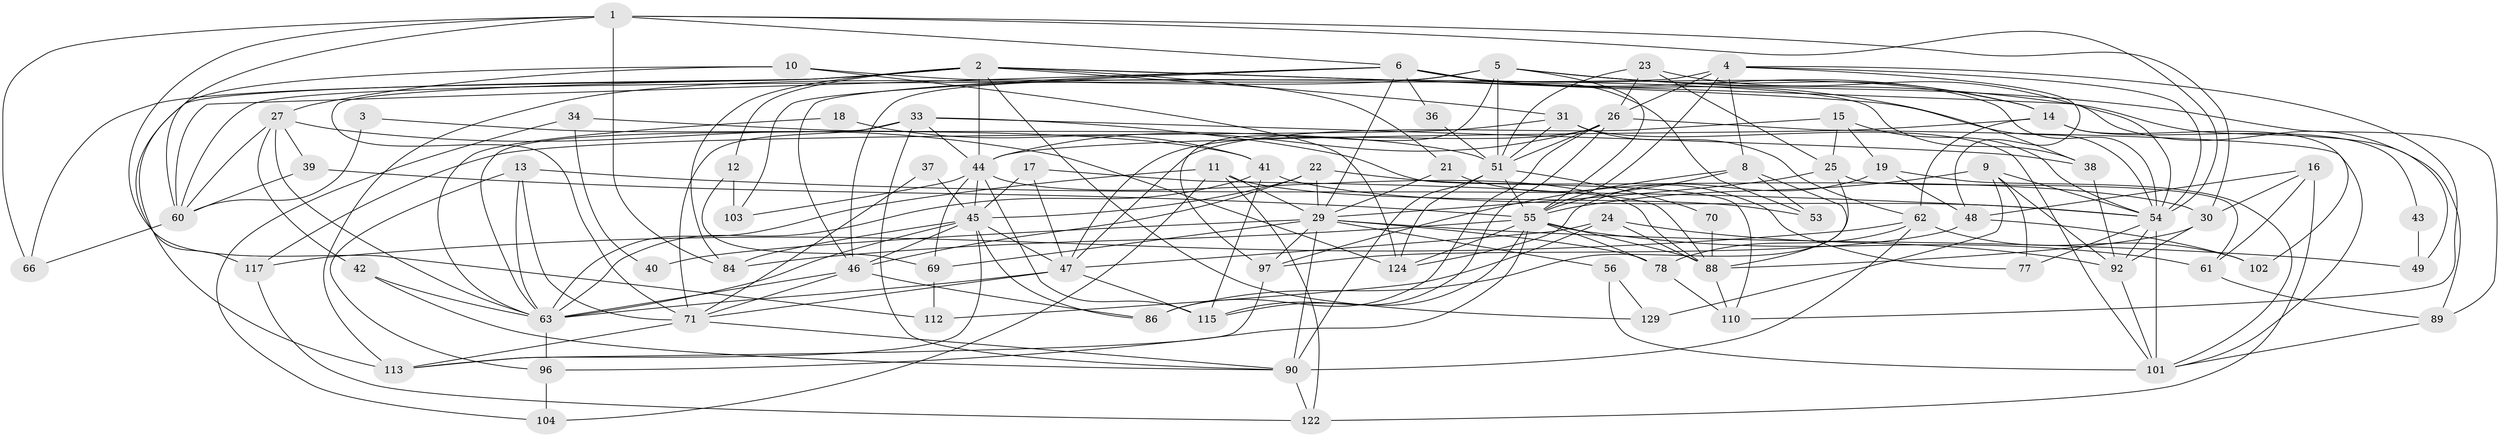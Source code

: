 // original degree distribution, {4: 0.26515151515151514, 3: 0.30303030303030304, 2: 0.10606060606060606, 8: 0.007575757575757576, 5: 0.17424242424242425, 7: 0.022727272727272728, 6: 0.12121212121212122}
// Generated by graph-tools (version 1.1) at 2025/18/03/04/25 18:18:51]
// undirected, 79 vertices, 204 edges
graph export_dot {
graph [start="1"]
  node [color=gray90,style=filled];
  1 [super="+75"];
  2 [super="+57"];
  3;
  4 [super="+20"];
  5 [super="+7+35"];
  6 [super="+32"];
  8 [super="+105"];
  9 [super="+52"];
  10 [super="+108"];
  11 [super="+79"];
  12;
  13;
  14 [super="+127"];
  15;
  16 [super="+83"];
  17;
  18;
  19 [super="+85"];
  21;
  22 [super="+132"];
  23;
  24;
  25 [super="+58"];
  26 [super="+28"];
  27 [super="+67"];
  29 [super="+50"];
  30;
  31;
  33 [super="+72"];
  34;
  36;
  37;
  38 [super="+76"];
  39;
  40;
  41 [super="+125"];
  42;
  43;
  44 [super="+80+107"];
  45 [super="+91"];
  46;
  47 [super="+73+68"];
  48;
  49;
  51 [super="+82+87"];
  53;
  54 [super="+100+93"];
  55 [super="+65+59+109"];
  56;
  60;
  61;
  62 [super="+99"];
  63 [super="+74"];
  66;
  69 [super="+94"];
  70;
  71 [super="+126"];
  77;
  78;
  84 [super="+130"];
  86;
  88 [super="+95"];
  89;
  90 [super="+114"];
  92;
  96;
  97;
  101 [super="+120"];
  102;
  103;
  104;
  110;
  112;
  113;
  115;
  117;
  122;
  124;
  129;
  1 -- 66;
  1 -- 112;
  1 -- 84;
  1 -- 54;
  1 -- 60;
  1 -- 30;
  1 -- 6;
  2 -- 44;
  2 -- 129;
  2 -- 66;
  2 -- 12;
  2 -- 113;
  2 -- 84;
  2 -- 21;
  2 -- 89;
  2 -- 31;
  2 -- 54;
  2 -- 71;
  3 -- 60;
  3 -- 41;
  4 -- 110;
  4 -- 8;
  4 -- 26 [weight=2];
  4 -- 48;
  4 -- 54;
  4 -- 55;
  4 -- 60;
  5 -- 51;
  5 -- 14;
  5 -- 46;
  5 -- 89;
  5 -- 113 [weight=2];
  5 -- 97;
  5 -- 49;
  5 -- 55;
  6 -- 103;
  6 -- 60;
  6 -- 14;
  6 -- 36;
  6 -- 46;
  6 -- 53;
  6 -- 54;
  6 -- 38;
  6 -- 29;
  8 -- 88;
  8 -- 97;
  8 -- 53;
  8 -- 55;
  9 -- 55;
  9 -- 129;
  9 -- 92;
  9 -- 77;
  9 -- 54;
  10 -- 27;
  10 -- 124;
  10 -- 117;
  10 -- 38;
  11 -- 29;
  11 -- 53;
  11 -- 104;
  11 -- 122;
  11 -- 63;
  12 -- 69;
  12 -- 103;
  13 -- 63;
  13 -- 96;
  13 -- 71;
  13 -- 54 [weight=2];
  14 -- 43;
  14 -- 62;
  14 -- 102;
  14 -- 44;
  15 -- 25;
  15 -- 19;
  15 -- 47;
  15 -- 54;
  16 -- 48;
  16 -- 122;
  16 -- 61;
  16 -- 30;
  17 -- 45;
  17 -- 47;
  17 -- 88;
  18 -- 63;
  18 -- 41;
  19 -- 48;
  19 -- 124;
  19 -- 101;
  21 -- 77;
  21 -- 29;
  22 -- 30;
  22 -- 29 [weight=2];
  22 -- 46;
  22 -- 45;
  23 -- 25;
  23 -- 26;
  23 -- 51;
  23 -- 54;
  24 -- 92;
  24 -- 112;
  24 -- 47;
  24 -- 88;
  25 -- 29;
  25 -- 61;
  25 -- 86;
  26 -- 101;
  26 -- 44;
  26 -- 47;
  26 -- 115;
  26 -- 86;
  26 -- 51;
  27 -- 60;
  27 -- 39;
  27 -- 124;
  27 -- 42;
  27 -- 63;
  29 -- 90;
  29 -- 56;
  29 -- 97;
  29 -- 69;
  29 -- 40;
  29 -- 78;
  29 -- 49;
  30 -- 88;
  30 -- 92;
  31 -- 101;
  31 -- 117;
  31 -- 51;
  31 -- 62;
  33 -- 71 [weight=2];
  33 -- 110;
  33 -- 38;
  33 -- 90;
  33 -- 44;
  33 -- 63;
  34 -- 51;
  34 -- 104;
  34 -- 40;
  36 -- 51;
  37 -- 45;
  37 -- 71;
  38 -- 92;
  39 -- 60;
  39 -- 55;
  41 -- 115;
  41 -- 54;
  41 -- 63;
  42 -- 90;
  42 -- 63;
  43 -- 49;
  44 -- 115 [weight=2];
  44 -- 69;
  44 -- 88;
  44 -- 103;
  44 -- 45;
  45 -- 46;
  45 -- 113;
  45 -- 63;
  45 -- 84;
  45 -- 86;
  45 -- 47;
  46 -- 63;
  46 -- 86;
  46 -- 71;
  47 -- 115;
  47 -- 71;
  47 -- 63;
  48 -- 102;
  48 -- 97;
  51 -- 70;
  51 -- 90;
  51 -- 124;
  51 -- 55;
  54 -- 101;
  54 -- 92;
  54 -- 77;
  55 -- 96;
  55 -- 61;
  55 -- 88;
  55 -- 124;
  55 -- 115;
  55 -- 84;
  55 -- 78;
  56 -- 129;
  56 -- 101;
  60 -- 66;
  61 -- 89;
  62 -- 78;
  62 -- 117;
  62 -- 102;
  62 -- 90;
  63 -- 96;
  69 -- 112;
  70 -- 88;
  71 -- 113;
  71 -- 90;
  78 -- 110;
  88 -- 110;
  89 -- 101;
  90 -- 122;
  92 -- 101;
  96 -- 104;
  97 -- 113;
  117 -- 122;
}
